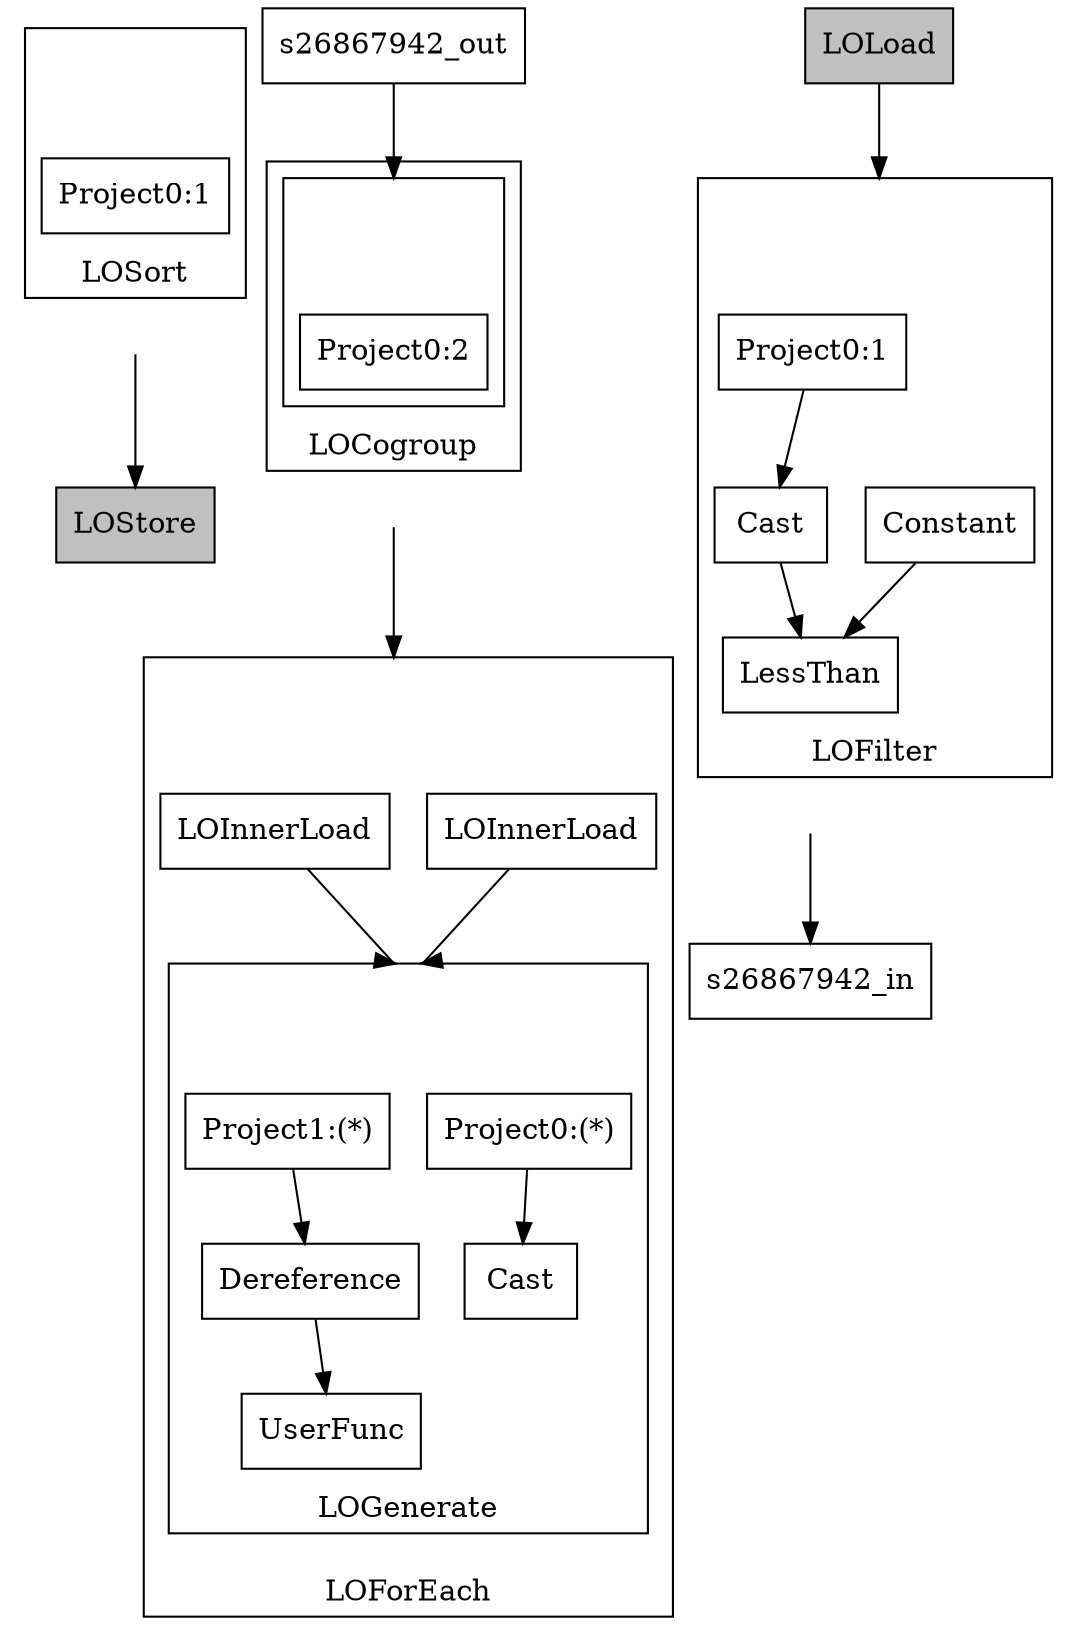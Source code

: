 #-----------------------------------------------
# New Logical Plan:
#-----------------------------------------------
digraph plan {
compound=true;
node [shape=rect];
s26567569_in [label="", style=invis, height=0, width=0];
s26567569_out [label="", style=invis, height=0, width=0];
subgraph cluster_26567569 {
label="LOSort"labelloc=b;
12318634 [label="Project0:1"];
s26567569_in -> 12318634 [style=invis];
};
12318634 -> s26567569_out [style=invis];
s7897563_in [label="", style=invis, height=0, width=0];
s7897563_out [label="", style=invis, height=0, width=0];
subgraph cluster_7897563 {
label="LOForEach"labelloc=b;
10714218 [label="LOInnerLoad"];
20783574 [label="LOInnerLoad"];
s30276889_in [label="", style=invis, height=0, width=0];
s30276889_out [label="", style=invis, height=0, width=0];
subgraph cluster_30276889 {
label="LOGenerate"labelloc=b;
12984448 [label="Project0:(*)"];
25150543 [label="Cast"];
12984448 -> 25150543
s30276889_in -> 12984448 [style=invis];
20002533 [label="Project1:(*)"];
732260 [label="Dereference"];
26179329 [label="UserFunc"];
20002533 -> 732260
732260 -> 26179329
s30276889_in -> 20002533 [style=invis];
};
25150543 -> s30276889_out [style=invis];
26179329 -> s30276889_out [style=invis];
10714218 -> s30276889_in [lhead=cluster_30276889]
20783574 -> s30276889_in [lhead=cluster_30276889]
s7897563_in -> 10714218 [style=invis];
s7897563_in -> 20783574 [style=invis];
};
s30276889_out -> s7897563_out [style=invis];
s18554240_out [label="", style=invis, height=0, width=0];
subgraph cluster_18554240 {
label="LOCogroup"labelloc=b;
subgraph cluster_18554240_26867942 {
label="";
s18554240_26867942_in [label="", style=invis, height=0, width=0];
19783652 [label="Project0:2"];
s18554240_26867942_in -> 19783652 [style=invis];
};
};
19783652 -> s18554240_out [style=invis];
s5875509_in [label="", style=invis, height=0, width=0];
s5875509_out [label="", style=invis, height=0, width=0];
subgraph cluster_5875509 {
label="LOFilter"labelloc=b;
27967613 [label="Project0:1"];
253899 [label="Constant"];
21192393 [label="LessThan"];
7713774 [label="Cast"];
7713774 -> 21192393
253899 -> 21192393
27967613 -> 7713774
s5875509_in -> 27967613 [style=invis];
s5875509_in -> 253899 [style=invis];
};
21192393 -> s5875509_out [style=invis];
32545329 [label="LOLoad", style="filled", fillcolor="gray"];
17330894 [label="LOStore", style="filled", fillcolor="gray"];
s26567569_out -> 17330894
s18554240_out -> s7897563_in [lhead=cluster_7897563]
s5875509_out -> s26867942_in [lhead=cluster_26867942]
s26867942_out -> s18554240_26867942_in [lhead=cluster_18554240_26867942]
32545329 -> s5875509_in [lhead=cluster_5875509]
}

